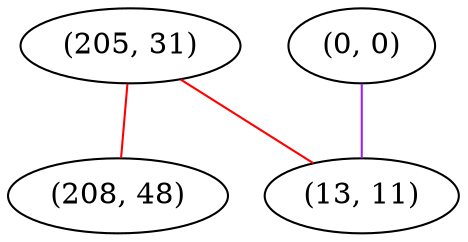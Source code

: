 graph "" {
"(205, 31)";
"(208, 48)";
"(0, 0)";
"(13, 11)";
"(205, 31)" -- "(208, 48)"  [color=red, key=0, weight=1];
"(205, 31)" -- "(13, 11)"  [color=red, key=0, weight=1];
"(0, 0)" -- "(13, 11)"  [color=purple, key=0, weight=4];
}
